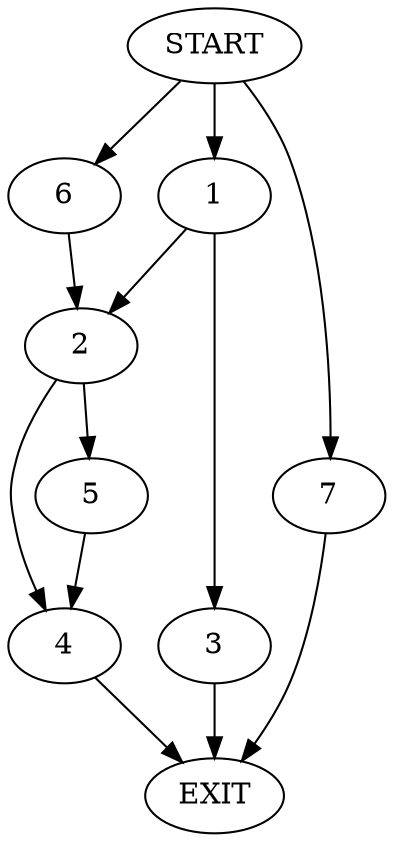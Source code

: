 digraph {
0 [label="START"]
8 [label="EXIT"]
0 -> 1
1 -> 2
1 -> 3
2 -> 4
2 -> 5
3 -> 8
0 -> 6
6 -> 2
0 -> 7
7 -> 8
5 -> 4
4 -> 8
}
